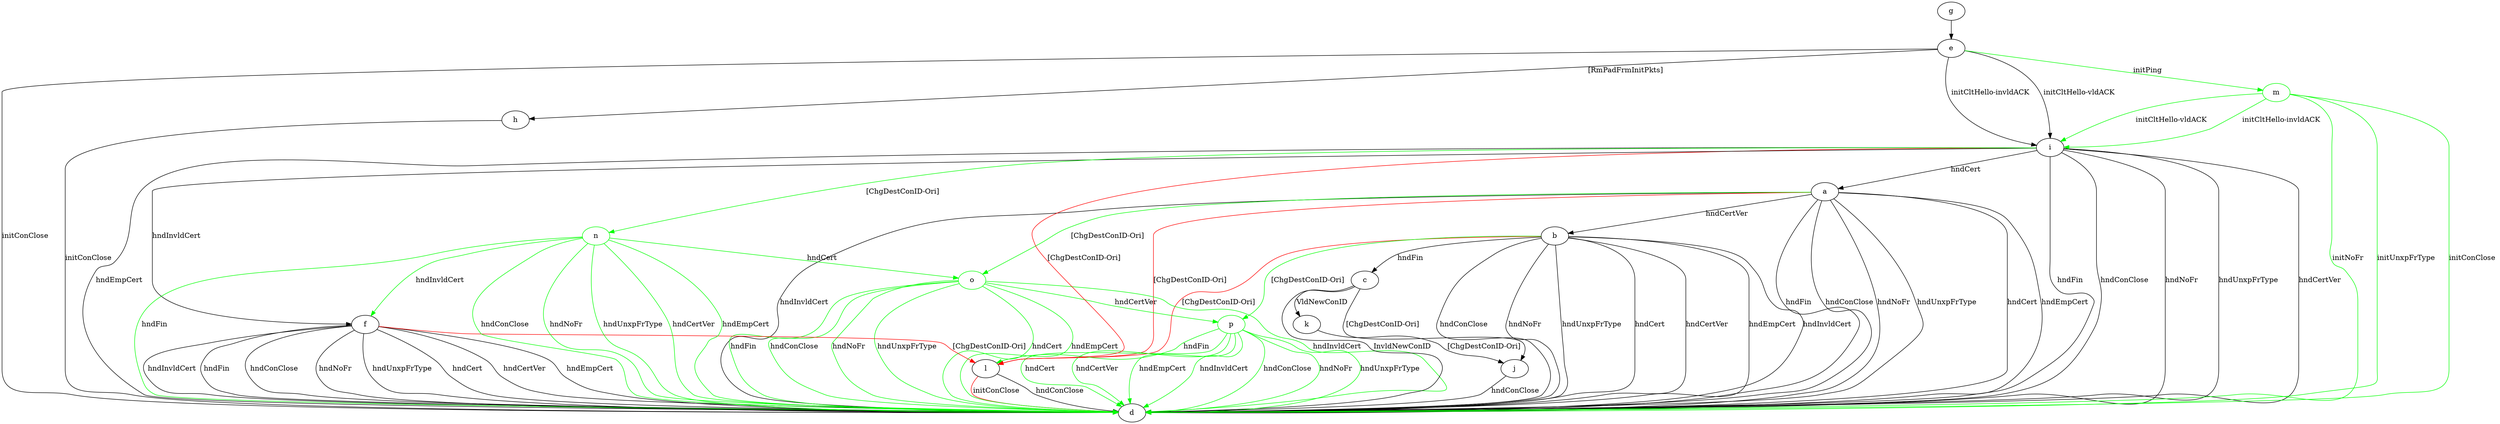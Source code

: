 digraph "" {
	a -> b	[key=0,
		label="hndCertVer "];
	a -> d	[key=0,
		label="hndFin "];
	a -> d	[key=1,
		label="hndConClose "];
	a -> d	[key=2,
		label="hndNoFr "];
	a -> d	[key=3,
		label="hndUnxpFrType "];
	a -> d	[key=4,
		label="hndCert "];
	a -> d	[key=5,
		label="hndEmpCert "];
	a -> d	[key=6,
		label="hndInvldCert "];
	a -> l	[key=0,
		color=red,
		label="[ChgDestConID-Ori] "];
	o	[color=green];
	a -> o	[key=0,
		color=green,
		label="[ChgDestConID-Ori] "];
	b -> c	[key=0,
		label="hndFin "];
	b -> d	[key=0,
		label="hndConClose "];
	b -> d	[key=1,
		label="hndNoFr "];
	b -> d	[key=2,
		label="hndUnxpFrType "];
	b -> d	[key=3,
		label="hndCert "];
	b -> d	[key=4,
		label="hndCertVer "];
	b -> d	[key=5,
		label="hndEmpCert "];
	b -> d	[key=6,
		label="hndInvldCert "];
	b -> l	[key=0,
		color=red,
		label="[ChgDestConID-Ori] "];
	p	[color=green];
	b -> p	[key=0,
		color=green,
		label="[ChgDestConID-Ori] "];
	c -> d	[key=0,
		label="InvldNewConID "];
	c -> j	[key=0,
		label="[ChgDestConID-Ori] "];
	c -> k	[key=0,
		label="VldNewConID "];
	e -> d	[key=0,
		label="initConClose "];
	e -> h	[key=0,
		label="[RmPadFrmInitPkts] "];
	e -> i	[key=0,
		label="initCltHello-vldACK "];
	e -> i	[key=1,
		label="initCltHello-invldACK "];
	m	[color=green];
	e -> m	[key=0,
		color=green,
		label="initPing "];
	f -> d	[key=0,
		label="hndFin "];
	f -> d	[key=1,
		label="hndConClose "];
	f -> d	[key=2,
		label="hndNoFr "];
	f -> d	[key=3,
		label="hndUnxpFrType "];
	f -> d	[key=4,
		label="hndCert "];
	f -> d	[key=5,
		label="hndCertVer "];
	f -> d	[key=6,
		label="hndEmpCert "];
	f -> d	[key=7,
		label="hndInvldCert "];
	f -> l	[key=0,
		color=red,
		label="[ChgDestConID-Ori] "];
	g -> e	[key=0];
	h -> d	[key=0,
		label="initConClose "];
	i -> a	[key=0,
		label="hndCert "];
	i -> d	[key=0,
		label="hndFin "];
	i -> d	[key=1,
		label="hndConClose "];
	i -> d	[key=2,
		label="hndNoFr "];
	i -> d	[key=3,
		label="hndUnxpFrType "];
	i -> d	[key=4,
		label="hndCertVer "];
	i -> d	[key=5,
		label="hndEmpCert "];
	i -> f	[key=0,
		label="hndInvldCert "];
	i -> l	[key=0,
		color=red,
		label="[ChgDestConID-Ori] "];
	n	[color=green];
	i -> n	[key=0,
		color=green,
		label="[ChgDestConID-Ori] "];
	j -> d	[key=0,
		label="hndConClose "];
	k -> j	[key=0,
		label="[ChgDestConID-Ori] "];
	l -> d	[key=0,
		label="hndConClose "];
	l -> d	[key=1,
		color=red,
		label="initConClose "];
	m -> d	[key=0,
		color=green,
		label="initConClose "];
	m -> d	[key=1,
		color=green,
		label="initNoFr "];
	m -> d	[key=2,
		color=green,
		label="initUnxpFrType "];
	m -> i	[key=0,
		color=green,
		label="initCltHello-vldACK "];
	m -> i	[key=1,
		color=green,
		label="initCltHello-invldACK "];
	n -> d	[key=0,
		color=green,
		label="hndFin "];
	n -> d	[key=1,
		color=green,
		label="hndConClose "];
	n -> d	[key=2,
		color=green,
		label="hndNoFr "];
	n -> d	[key=3,
		color=green,
		label="hndUnxpFrType "];
	n -> d	[key=4,
		color=green,
		label="hndCertVer "];
	n -> d	[key=5,
		color=green,
		label="hndEmpCert "];
	n -> f	[key=0,
		color=green,
		label="hndInvldCert "];
	n -> o	[key=0,
		color=green,
		label="hndCert "];
	o -> d	[key=0,
		color=green,
		label="hndFin "];
	o -> d	[key=1,
		color=green,
		label="hndConClose "];
	o -> d	[key=2,
		color=green,
		label="hndNoFr "];
	o -> d	[key=3,
		color=green,
		label="hndUnxpFrType "];
	o -> d	[key=4,
		color=green,
		label="hndCert "];
	o -> d	[key=5,
		color=green,
		label="hndEmpCert "];
	o -> d	[key=6,
		color=green,
		label="hndInvldCert "];
	o -> p	[key=0,
		color=green,
		label="hndCertVer "];
	p -> d	[key=0,
		color=green,
		label="hndConClose "];
	p -> d	[key=1,
		color=green,
		label="hndNoFr "];
	p -> d	[key=2,
		color=green,
		label="hndUnxpFrType "];
	p -> d	[key=3,
		color=green,
		label="hndCert "];
	p -> d	[key=4,
		color=green,
		label="hndCertVer "];
	p -> d	[key=5,
		color=green,
		label="hndEmpCert "];
	p -> d	[key=6,
		color=green,
		label="hndInvldCert "];
	p -> l	[key=0,
		color=green,
		label="hndFin "];
}
